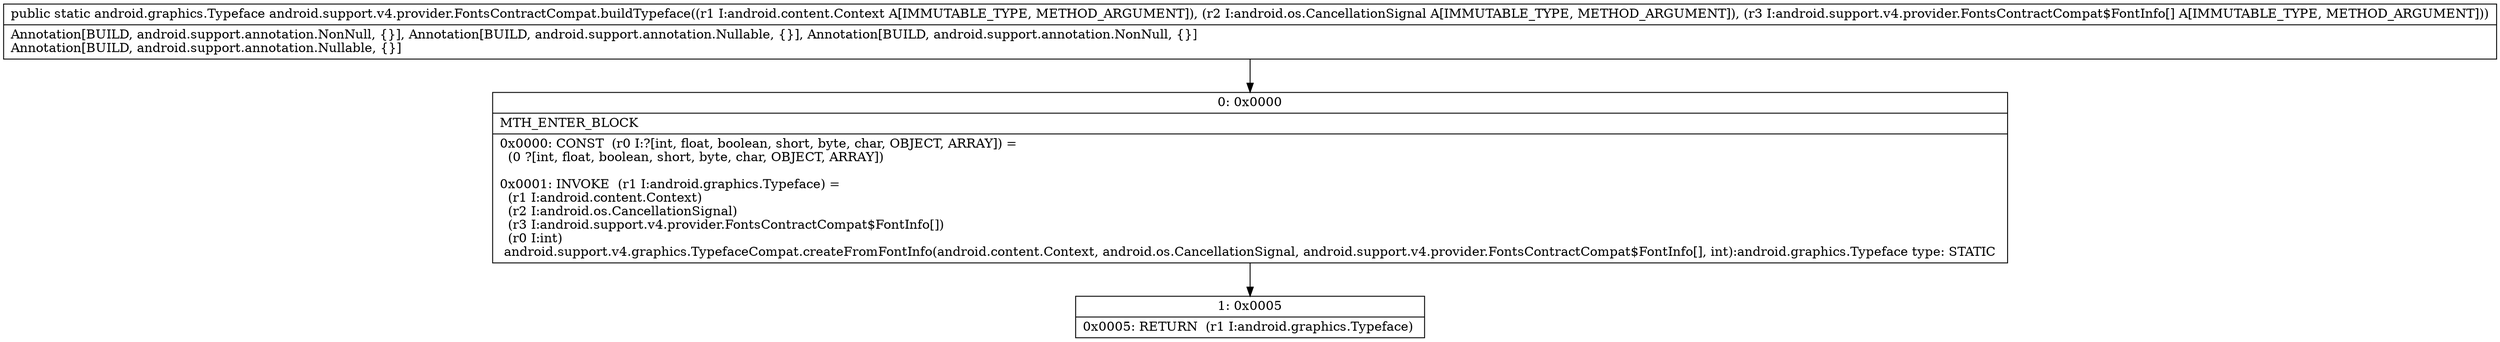 digraph "CFG forandroid.support.v4.provider.FontsContractCompat.buildTypeface(Landroid\/content\/Context;Landroid\/os\/CancellationSignal;[Landroid\/support\/v4\/provider\/FontsContractCompat$FontInfo;)Landroid\/graphics\/Typeface;" {
Node_0 [shape=record,label="{0\:\ 0x0000|MTH_ENTER_BLOCK\l|0x0000: CONST  (r0 I:?[int, float, boolean, short, byte, char, OBJECT, ARRAY]) = \l  (0 ?[int, float, boolean, short, byte, char, OBJECT, ARRAY])\l \l0x0001: INVOKE  (r1 I:android.graphics.Typeface) = \l  (r1 I:android.content.Context)\l  (r2 I:android.os.CancellationSignal)\l  (r3 I:android.support.v4.provider.FontsContractCompat$FontInfo[])\l  (r0 I:int)\l android.support.v4.graphics.TypefaceCompat.createFromFontInfo(android.content.Context, android.os.CancellationSignal, android.support.v4.provider.FontsContractCompat$FontInfo[], int):android.graphics.Typeface type: STATIC \l}"];
Node_1 [shape=record,label="{1\:\ 0x0005|0x0005: RETURN  (r1 I:android.graphics.Typeface) \l}"];
MethodNode[shape=record,label="{public static android.graphics.Typeface android.support.v4.provider.FontsContractCompat.buildTypeface((r1 I:android.content.Context A[IMMUTABLE_TYPE, METHOD_ARGUMENT]), (r2 I:android.os.CancellationSignal A[IMMUTABLE_TYPE, METHOD_ARGUMENT]), (r3 I:android.support.v4.provider.FontsContractCompat$FontInfo[] A[IMMUTABLE_TYPE, METHOD_ARGUMENT]))  | Annotation[BUILD, android.support.annotation.NonNull, \{\}], Annotation[BUILD, android.support.annotation.Nullable, \{\}], Annotation[BUILD, android.support.annotation.NonNull, \{\}]\lAnnotation[BUILD, android.support.annotation.Nullable, \{\}]\l}"];
MethodNode -> Node_0;
Node_0 -> Node_1;
}

